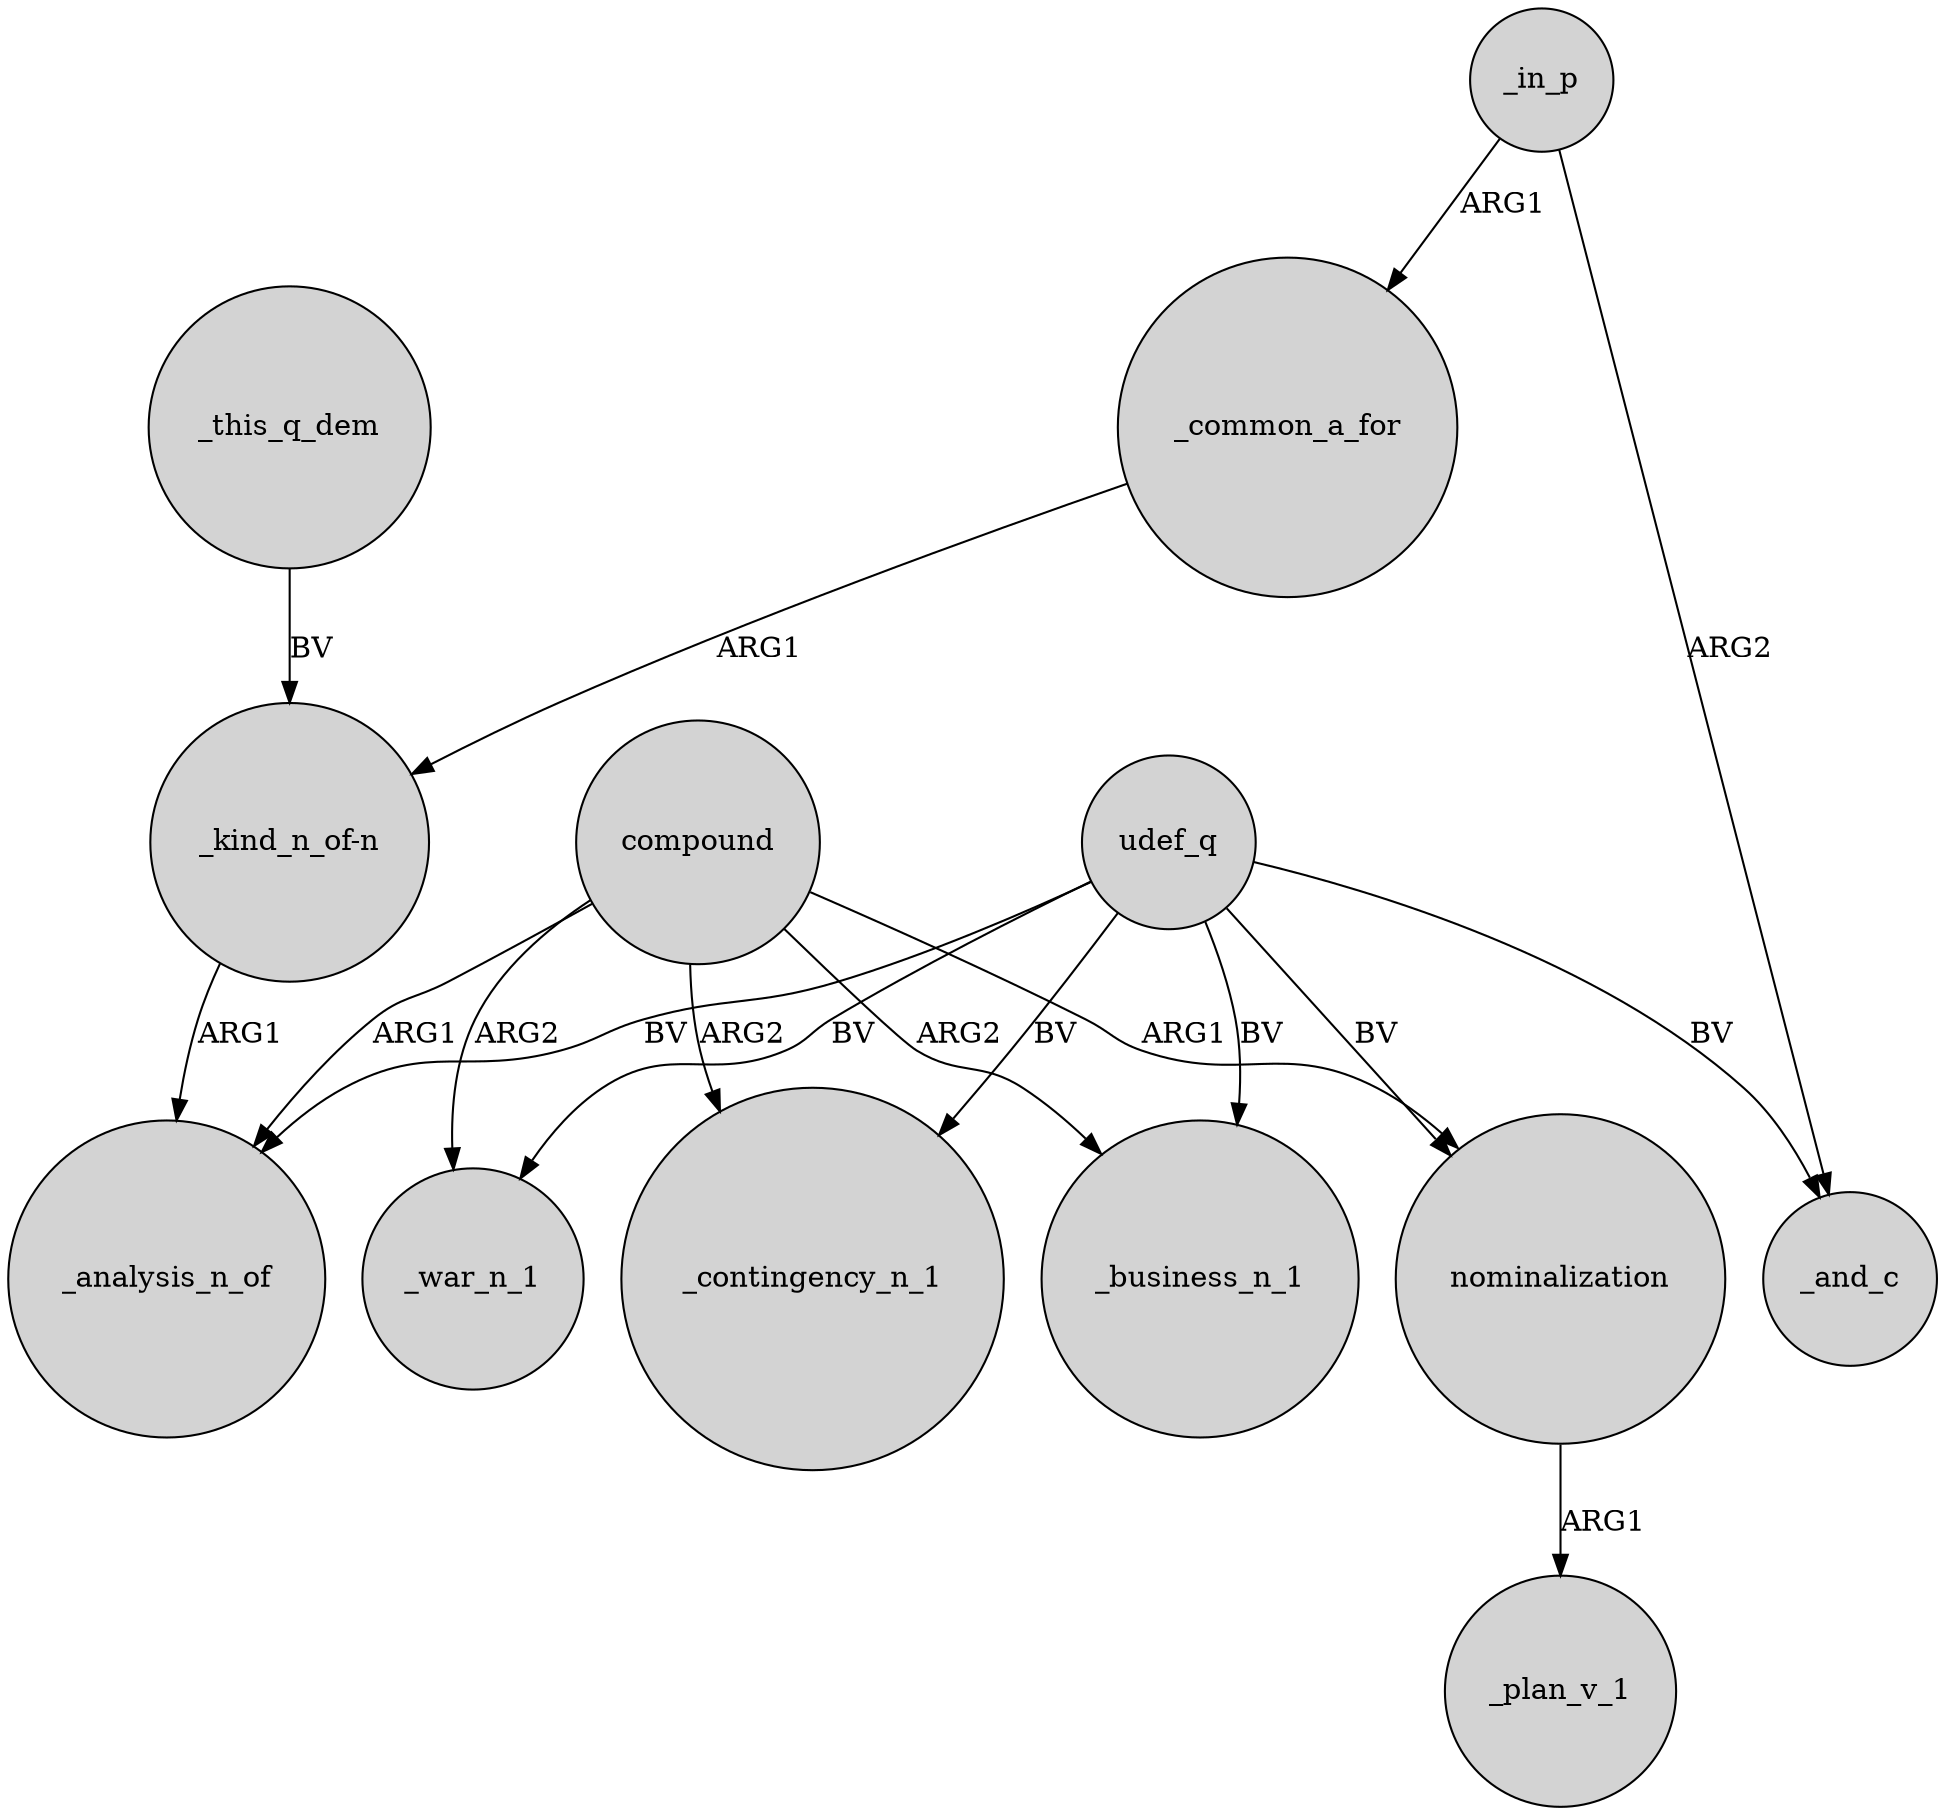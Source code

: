 digraph {
	node [shape=circle style=filled]
	udef_q -> _analysis_n_of [label=BV]
	_in_p -> _common_a_for [label=ARG1]
	compound -> nominalization [label=ARG1]
	_this_q_dem -> "_kind_n_of-n" [label=BV]
	_in_p -> _and_c [label=ARG2]
	nominalization -> _plan_v_1 [label=ARG1]
	udef_q -> _and_c [label=BV]
	udef_q -> _business_n_1 [label=BV]
	"_kind_n_of-n" -> _analysis_n_of [label=ARG1]
	compound -> _analysis_n_of [label=ARG1]
	udef_q -> _contingency_n_1 [label=BV]
	compound -> _contingency_n_1 [label=ARG2]
	_common_a_for -> "_kind_n_of-n" [label=ARG1]
	compound -> _war_n_1 [label=ARG2]
	compound -> _business_n_1 [label=ARG2]
	udef_q -> _war_n_1 [label=BV]
	udef_q -> nominalization [label=BV]
}
